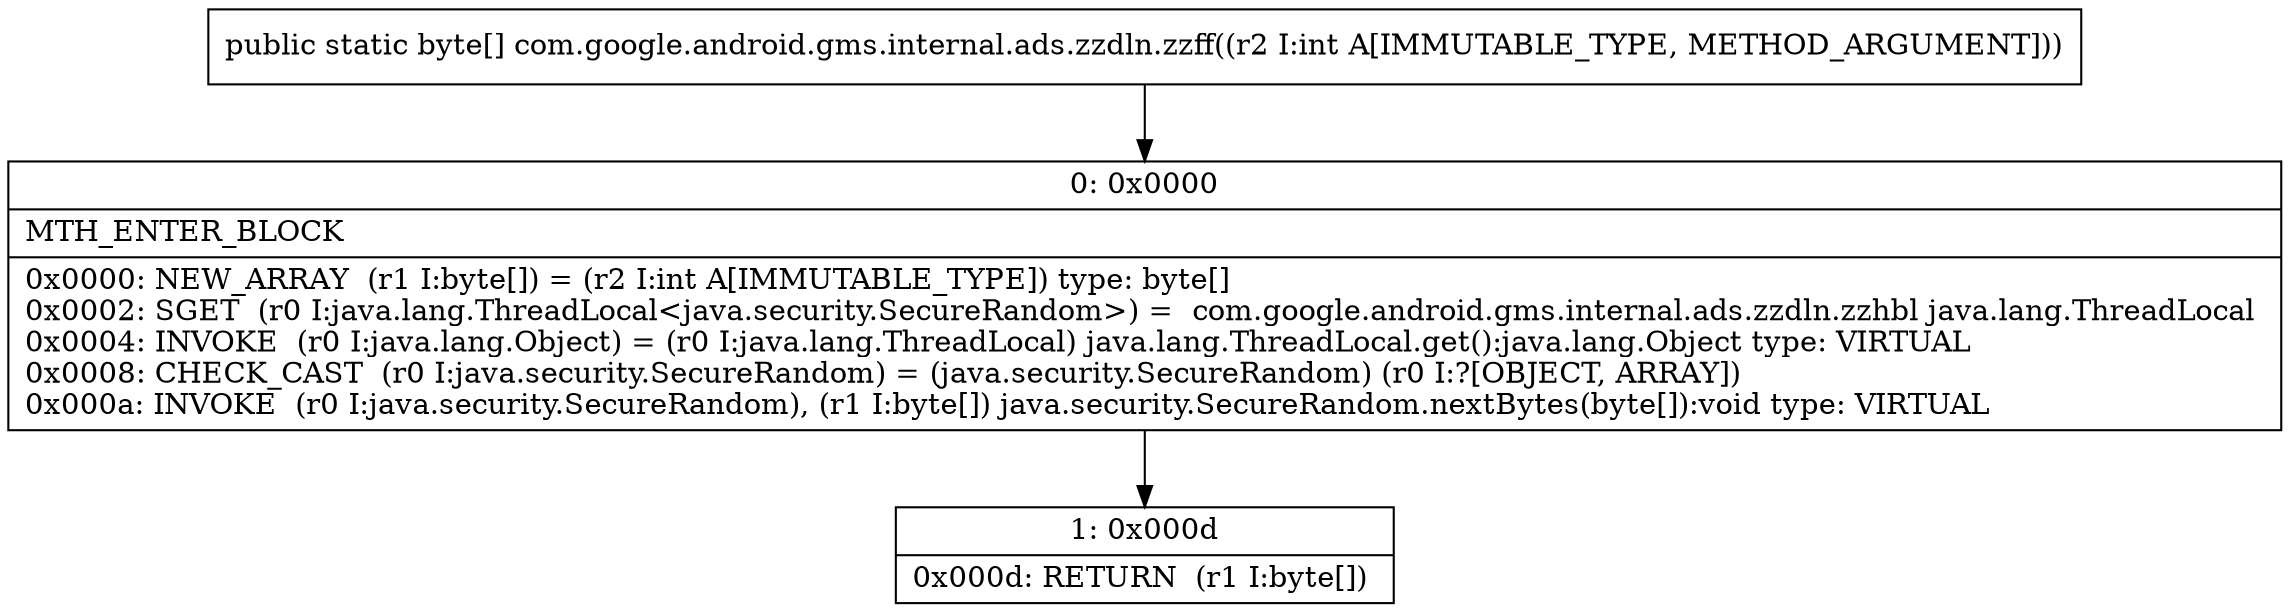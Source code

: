 digraph "CFG forcom.google.android.gms.internal.ads.zzdln.zzff(I)[B" {
Node_0 [shape=record,label="{0\:\ 0x0000|MTH_ENTER_BLOCK\l|0x0000: NEW_ARRAY  (r1 I:byte[]) = (r2 I:int A[IMMUTABLE_TYPE]) type: byte[] \l0x0002: SGET  (r0 I:java.lang.ThreadLocal\<java.security.SecureRandom\>) =  com.google.android.gms.internal.ads.zzdln.zzhbl java.lang.ThreadLocal \l0x0004: INVOKE  (r0 I:java.lang.Object) = (r0 I:java.lang.ThreadLocal) java.lang.ThreadLocal.get():java.lang.Object type: VIRTUAL \l0x0008: CHECK_CAST  (r0 I:java.security.SecureRandom) = (java.security.SecureRandom) (r0 I:?[OBJECT, ARRAY]) \l0x000a: INVOKE  (r0 I:java.security.SecureRandom), (r1 I:byte[]) java.security.SecureRandom.nextBytes(byte[]):void type: VIRTUAL \l}"];
Node_1 [shape=record,label="{1\:\ 0x000d|0x000d: RETURN  (r1 I:byte[]) \l}"];
MethodNode[shape=record,label="{public static byte[] com.google.android.gms.internal.ads.zzdln.zzff((r2 I:int A[IMMUTABLE_TYPE, METHOD_ARGUMENT])) }"];
MethodNode -> Node_0;
Node_0 -> Node_1;
}

